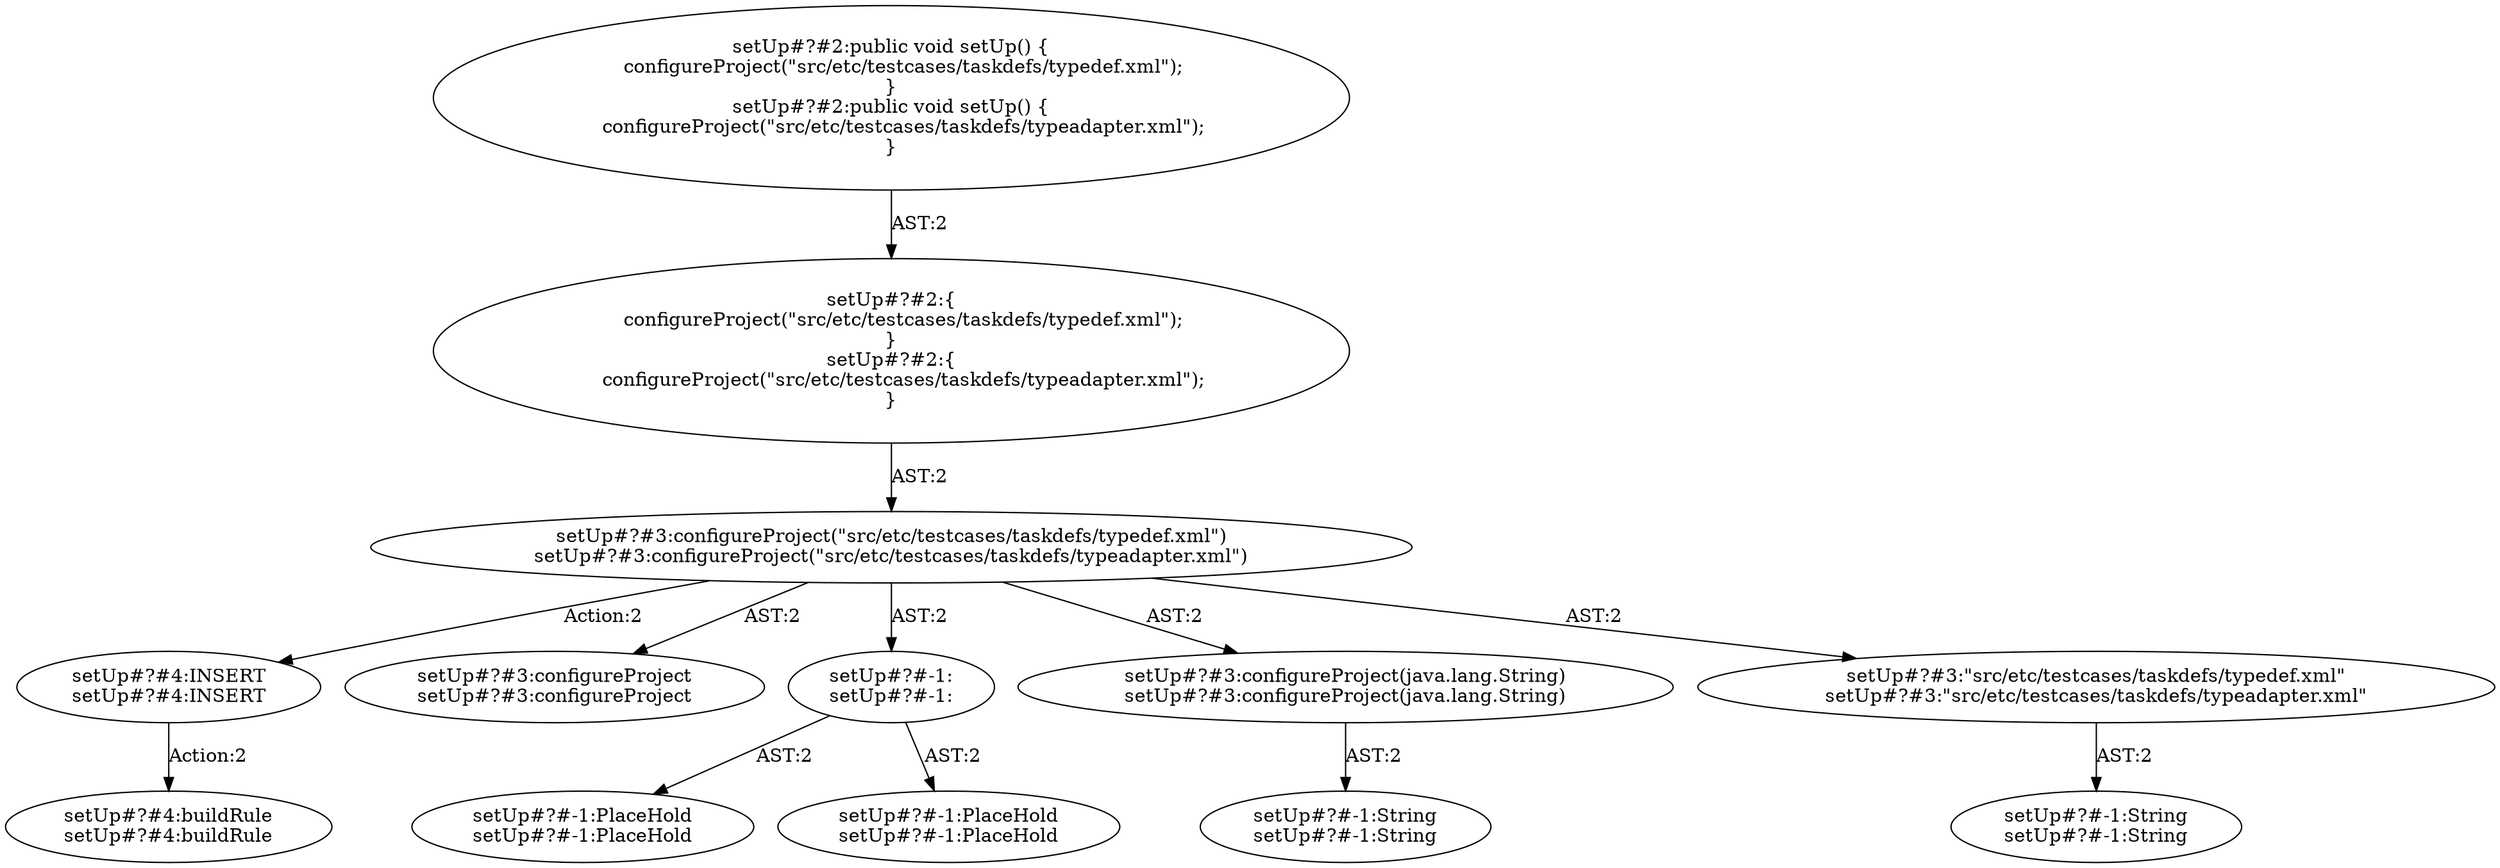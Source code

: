 digraph "Pattern" {
0 [label="setUp#?#4:INSERT
setUp#?#4:INSERT" shape=ellipse]
1 [label="setUp#?#3:configureProject(\"src/etc/testcases/taskdefs/typedef.xml\")
setUp#?#3:configureProject(\"src/etc/testcases/taskdefs/typeadapter.xml\")" shape=ellipse]
2 [label="setUp#?#2:\{
    configureProject(\"src/etc/testcases/taskdefs/typedef.xml\");
\}
setUp#?#2:\{
    configureProject(\"src/etc/testcases/taskdefs/typeadapter.xml\");
\}" shape=ellipse]
3 [label="setUp#?#2:public void setUp() \{
    configureProject(\"src/etc/testcases/taskdefs/typedef.xml\");
\}
setUp#?#2:public void setUp() \{
    configureProject(\"src/etc/testcases/taskdefs/typeadapter.xml\");
\}" shape=ellipse]
4 [label="setUp#?#3:configureProject
setUp#?#3:configureProject" shape=ellipse]
5 [label="setUp#?#-1:
setUp#?#-1:" shape=ellipse]
6 [label="setUp#?#-1:PlaceHold
setUp#?#-1:PlaceHold" shape=ellipse]
7 [label="setUp#?#-1:PlaceHold
setUp#?#-1:PlaceHold" shape=ellipse]
8 [label="setUp#?#3:configureProject(java.lang.String)
setUp#?#3:configureProject(java.lang.String)" shape=ellipse]
9 [label="setUp#?#-1:String
setUp#?#-1:String" shape=ellipse]
10 [label="setUp#?#3:\"src/etc/testcases/taskdefs/typedef.xml\"
setUp#?#3:\"src/etc/testcases/taskdefs/typeadapter.xml\"" shape=ellipse]
11 [label="setUp#?#-1:String
setUp#?#-1:String" shape=ellipse]
12 [label="setUp#?#4:buildRule
setUp#?#4:buildRule" shape=ellipse]
0 -> 12 [label="Action:2"];
1 -> 0 [label="Action:2"];
1 -> 4 [label="AST:2"];
1 -> 5 [label="AST:2"];
1 -> 8 [label="AST:2"];
1 -> 10 [label="AST:2"];
2 -> 1 [label="AST:2"];
3 -> 2 [label="AST:2"];
5 -> 6 [label="AST:2"];
5 -> 7 [label="AST:2"];
8 -> 9 [label="AST:2"];
10 -> 11 [label="AST:2"];
}